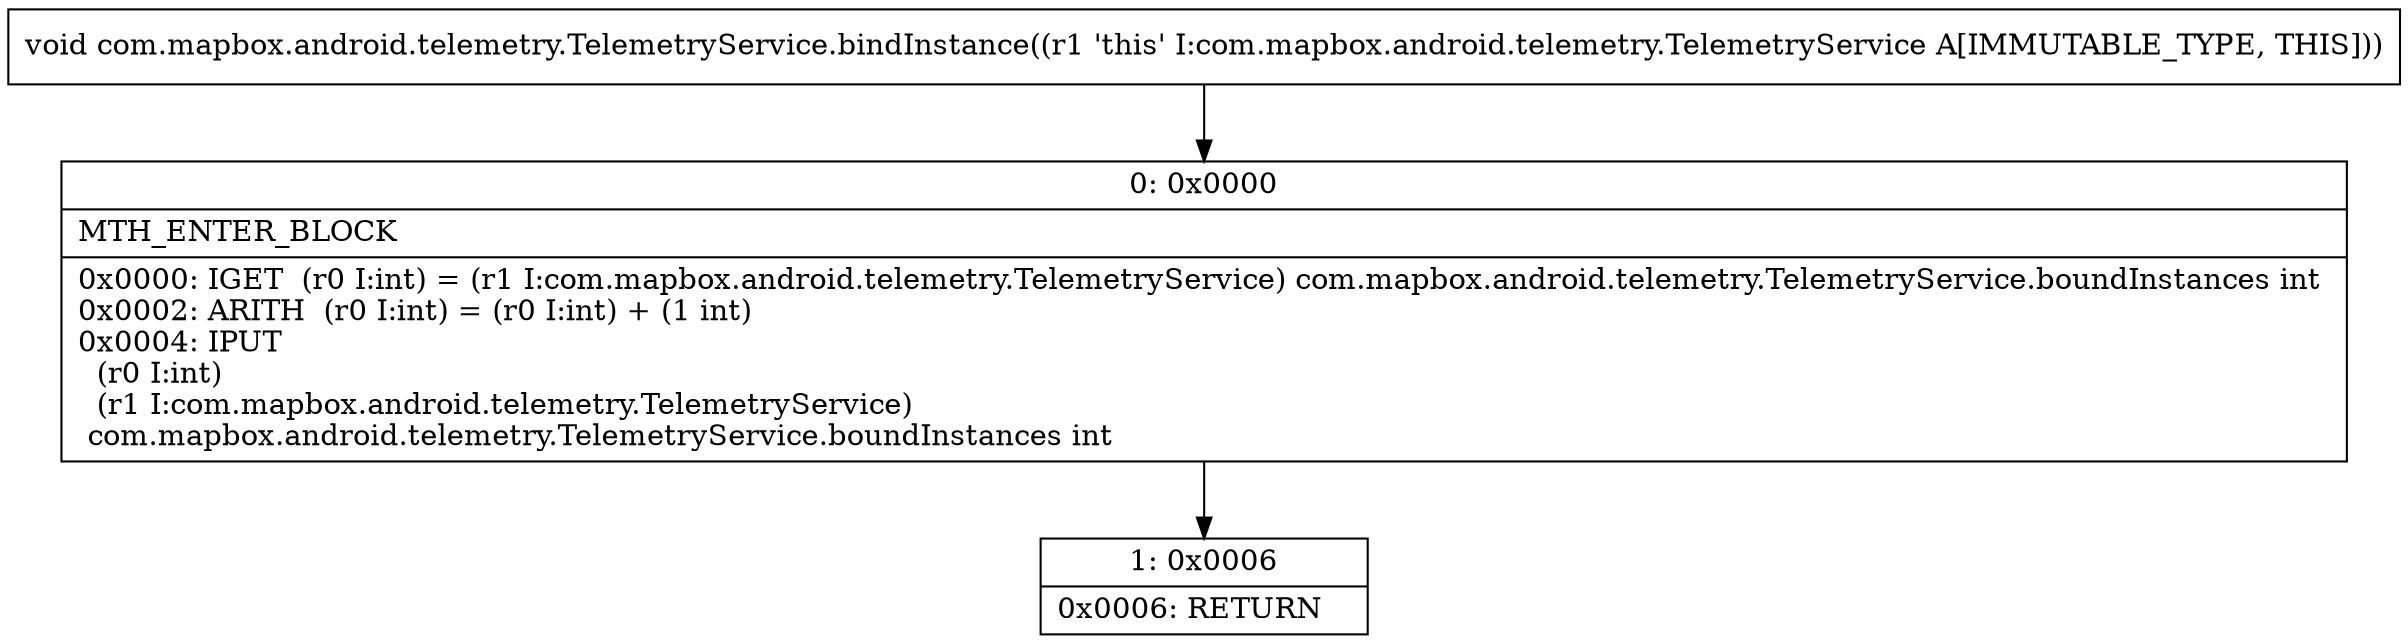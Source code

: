 digraph "CFG forcom.mapbox.android.telemetry.TelemetryService.bindInstance()V" {
Node_0 [shape=record,label="{0\:\ 0x0000|MTH_ENTER_BLOCK\l|0x0000: IGET  (r0 I:int) = (r1 I:com.mapbox.android.telemetry.TelemetryService) com.mapbox.android.telemetry.TelemetryService.boundInstances int \l0x0002: ARITH  (r0 I:int) = (r0 I:int) + (1 int) \l0x0004: IPUT  \l  (r0 I:int)\l  (r1 I:com.mapbox.android.telemetry.TelemetryService)\l com.mapbox.android.telemetry.TelemetryService.boundInstances int \l}"];
Node_1 [shape=record,label="{1\:\ 0x0006|0x0006: RETURN   \l}"];
MethodNode[shape=record,label="{void com.mapbox.android.telemetry.TelemetryService.bindInstance((r1 'this' I:com.mapbox.android.telemetry.TelemetryService A[IMMUTABLE_TYPE, THIS])) }"];
MethodNode -> Node_0;
Node_0 -> Node_1;
}

